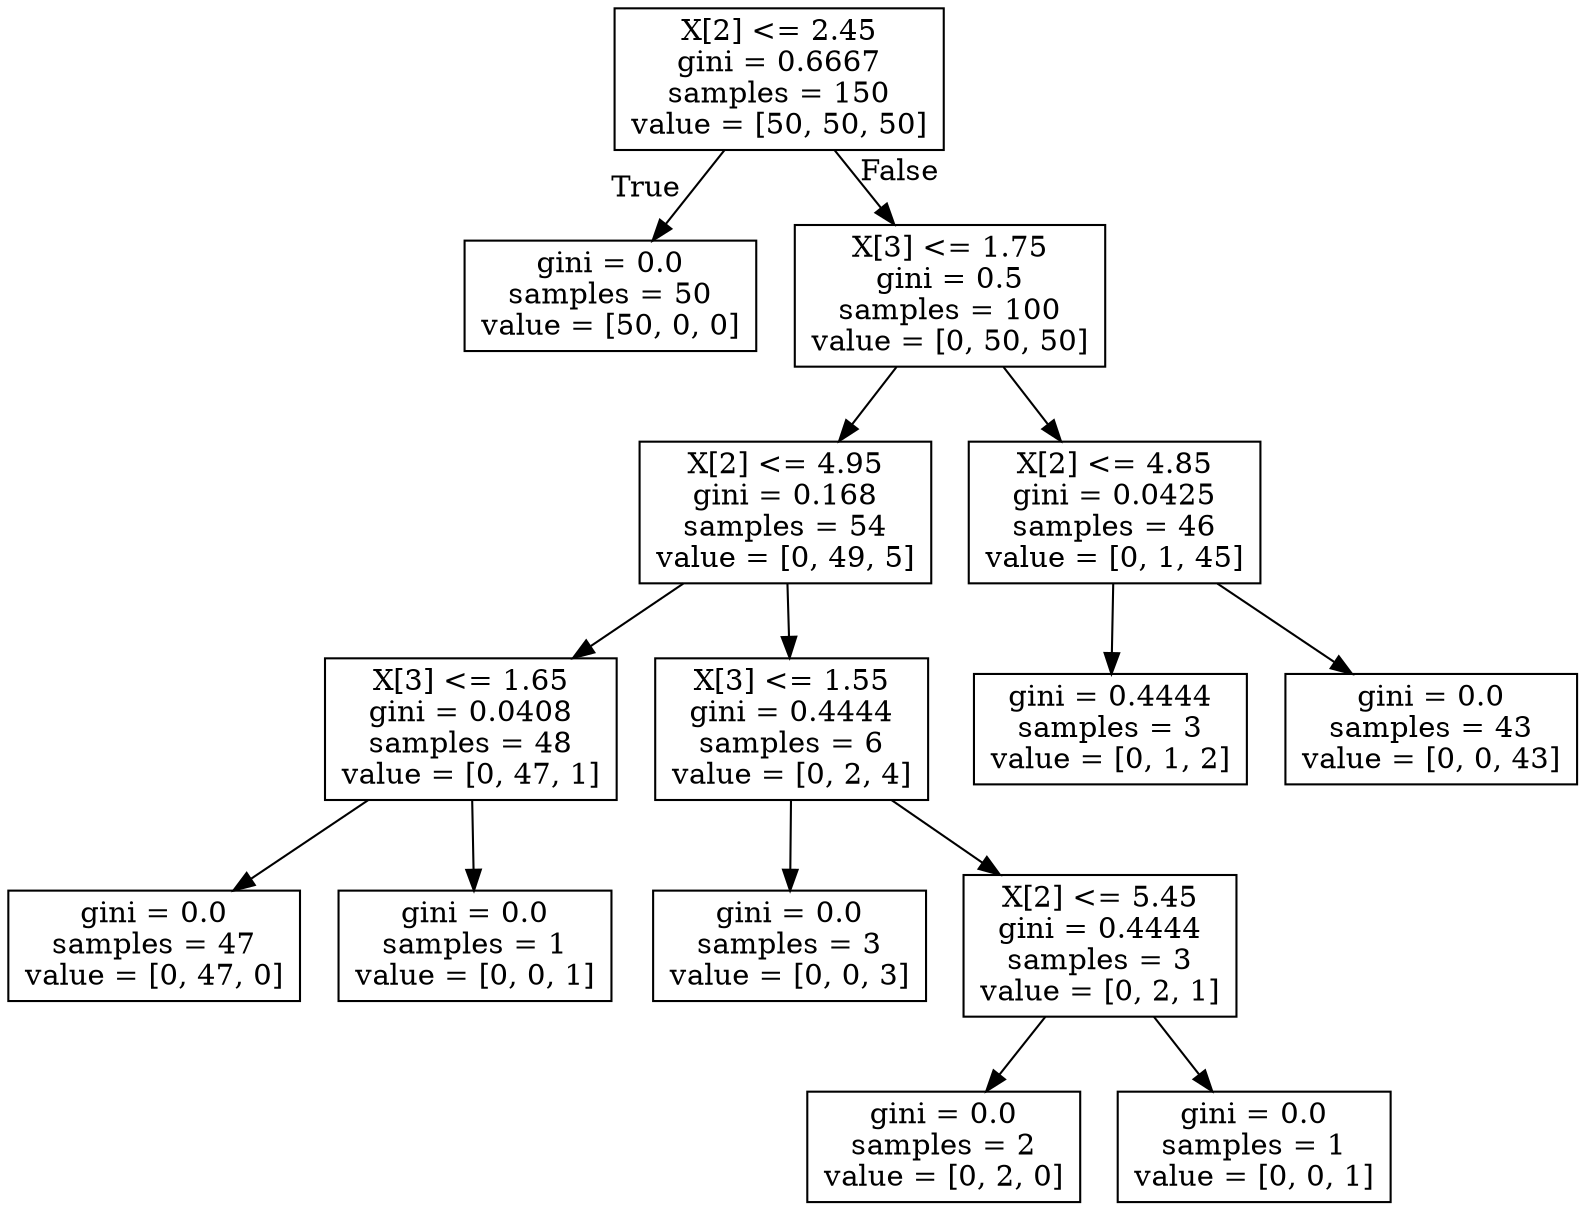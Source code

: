 digraph Tree {
node [shape=box] ;
0 [label="X[2] <= 2.45\ngini = 0.6667\nsamples = 150\nvalue = [50, 50, 50]"] ;
1 [label="gini = 0.0\nsamples = 50\nvalue = [50, 0, 0]"] ;
0 -> 1 [labeldistance=2.5, labelangle=45, headlabel="True"] ;
2 [label="X[3] <= 1.75\ngini = 0.5\nsamples = 100\nvalue = [0, 50, 50]"] ;
0 -> 2 [labeldistance=2.5, labelangle=-45, headlabel="False"] ;
3 [label="X[2] <= 4.95\ngini = 0.168\nsamples = 54\nvalue = [0, 49, 5]"] ;
2 -> 3 ;
5 [label="X[3] <= 1.65\ngini = 0.0408\nsamples = 48\nvalue = [0, 47, 1]"] ;
3 -> 5 ;
7 [label="gini = 0.0\nsamples = 47\nvalue = [0, 47, 0]"] ;
5 -> 7 ;
8 [label="gini = 0.0\nsamples = 1\nvalue = [0, 0, 1]"] ;
5 -> 8 ;
6 [label="X[3] <= 1.55\ngini = 0.4444\nsamples = 6\nvalue = [0, 2, 4]"] ;
3 -> 6 ;
9 [label="gini = 0.0\nsamples = 3\nvalue = [0, 0, 3]"] ;
6 -> 9 ;
10 [label="X[2] <= 5.45\ngini = 0.4444\nsamples = 3\nvalue = [0, 2, 1]"] ;
6 -> 10 ;
11 [label="gini = 0.0\nsamples = 2\nvalue = [0, 2, 0]"] ;
10 -> 11 ;
12 [label="gini = 0.0\nsamples = 1\nvalue = [0, 0, 1]"] ;
10 -> 12 ;
4 [label="X[2] <= 4.85\ngini = 0.0425\nsamples = 46\nvalue = [0, 1, 45]"] ;
2 -> 4 ;
13 [label="gini = 0.4444\nsamples = 3\nvalue = [0, 1, 2]"] ;
4 -> 13 ;
14 [label="gini = 0.0\nsamples = 43\nvalue = [0, 0, 43]"] ;
4 -> 14 ;
}